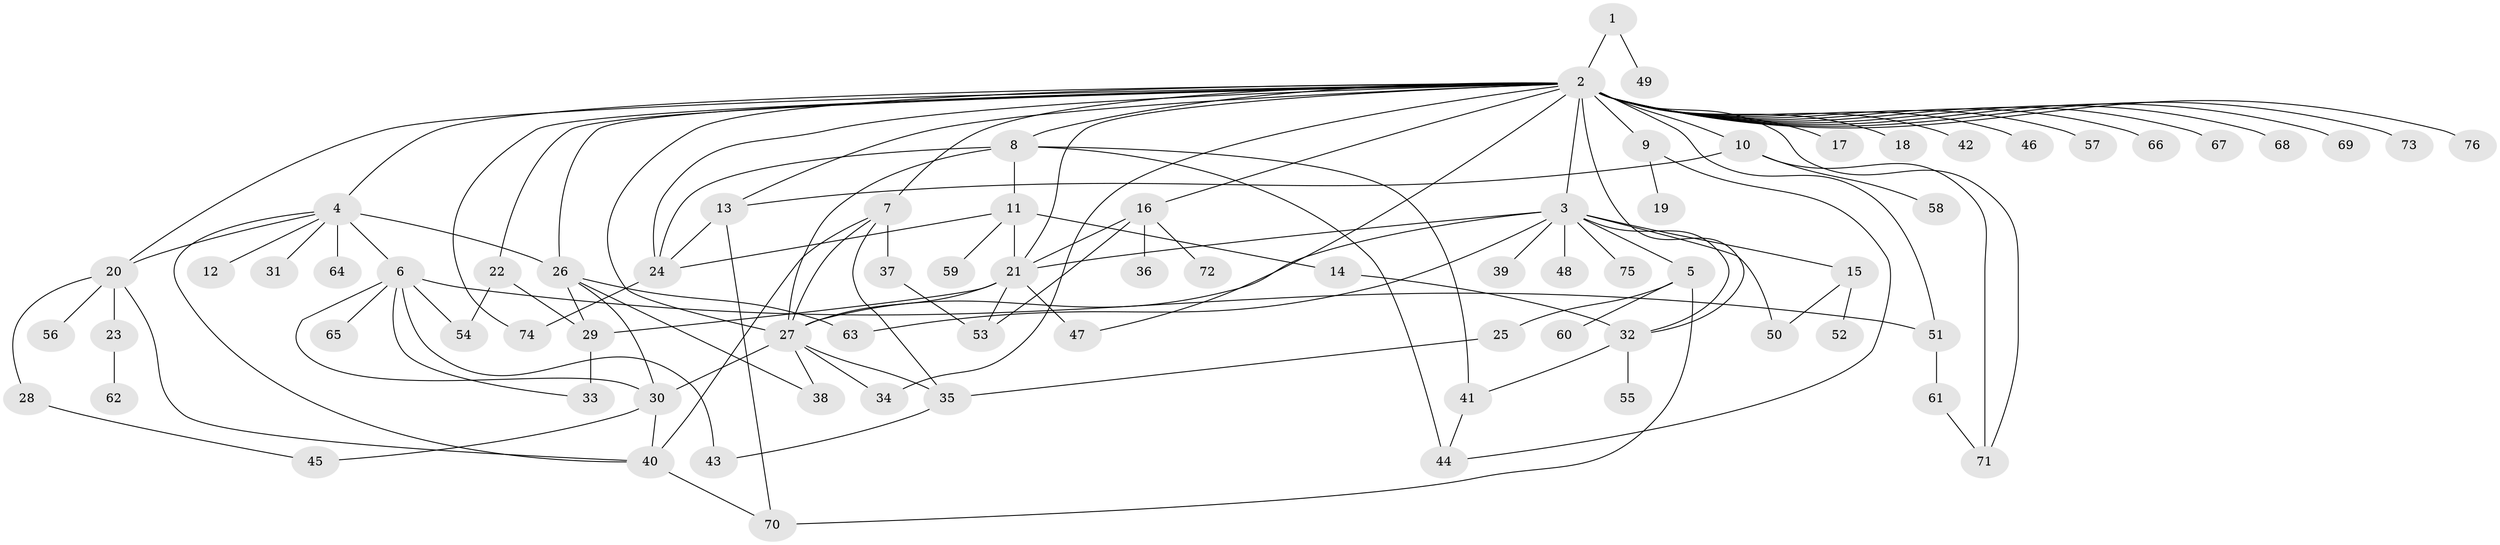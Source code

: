 // original degree distribution, {3: 0.09395973154362416, 34: 0.006711409395973154, 12: 0.006711409395973154, 10: 0.006711409395973154, 5: 0.013422818791946308, 9: 0.013422818791946308, 8: 0.006711409395973154, 6: 0.040268456375838924, 2: 0.21476510067114093, 4: 0.053691275167785234, 1: 0.5234899328859061, 7: 0.006711409395973154, 13: 0.006711409395973154, 26: 0.006711409395973154}
// Generated by graph-tools (version 1.1) at 2025/50/03/04/25 22:50:35]
// undirected, 76 vertices, 119 edges
graph export_dot {
  node [color=gray90,style=filled];
  1;
  2;
  3;
  4;
  5;
  6;
  7;
  8;
  9;
  10;
  11;
  12;
  13;
  14;
  15;
  16;
  17;
  18;
  19;
  20;
  21;
  22;
  23;
  24;
  25;
  26;
  27;
  28;
  29;
  30;
  31;
  32;
  33;
  34;
  35;
  36;
  37;
  38;
  39;
  40;
  41;
  42;
  43;
  44;
  45;
  46;
  47;
  48;
  49;
  50;
  51;
  52;
  53;
  54;
  55;
  56;
  57;
  58;
  59;
  60;
  61;
  62;
  63;
  64;
  65;
  66;
  67;
  68;
  69;
  70;
  71;
  72;
  73;
  74;
  75;
  76;
  1 -- 2 [weight=1.0];
  1 -- 49 [weight=1.0];
  2 -- 3 [weight=1.0];
  2 -- 4 [weight=1.0];
  2 -- 7 [weight=1.0];
  2 -- 8 [weight=1.0];
  2 -- 9 [weight=1.0];
  2 -- 10 [weight=1.0];
  2 -- 13 [weight=1.0];
  2 -- 16 [weight=1.0];
  2 -- 17 [weight=1.0];
  2 -- 18 [weight=1.0];
  2 -- 20 [weight=1.0];
  2 -- 21 [weight=1.0];
  2 -- 22 [weight=1.0];
  2 -- 24 [weight=1.0];
  2 -- 26 [weight=2.0];
  2 -- 27 [weight=1.0];
  2 -- 32 [weight=1.0];
  2 -- 34 [weight=1.0];
  2 -- 42 [weight=1.0];
  2 -- 46 [weight=1.0];
  2 -- 47 [weight=1.0];
  2 -- 51 [weight=1.0];
  2 -- 57 [weight=1.0];
  2 -- 66 [weight=1.0];
  2 -- 67 [weight=1.0];
  2 -- 68 [weight=1.0];
  2 -- 69 [weight=1.0];
  2 -- 71 [weight=1.0];
  2 -- 73 [weight=1.0];
  2 -- 74 [weight=1.0];
  2 -- 76 [weight=1.0];
  3 -- 5 [weight=1.0];
  3 -- 15 [weight=1.0];
  3 -- 21 [weight=1.0];
  3 -- 27 [weight=1.0];
  3 -- 32 [weight=1.0];
  3 -- 39 [weight=1.0];
  3 -- 48 [weight=1.0];
  3 -- 50 [weight=1.0];
  3 -- 63 [weight=1.0];
  3 -- 75 [weight=1.0];
  4 -- 6 [weight=1.0];
  4 -- 12 [weight=1.0];
  4 -- 20 [weight=1.0];
  4 -- 26 [weight=2.0];
  4 -- 31 [weight=1.0];
  4 -- 40 [weight=1.0];
  4 -- 64 [weight=1.0];
  5 -- 25 [weight=1.0];
  5 -- 60 [weight=1.0];
  5 -- 70 [weight=1.0];
  6 -- 30 [weight=1.0];
  6 -- 33 [weight=1.0];
  6 -- 43 [weight=2.0];
  6 -- 51 [weight=1.0];
  6 -- 54 [weight=1.0];
  6 -- 65 [weight=1.0];
  7 -- 27 [weight=1.0];
  7 -- 35 [weight=1.0];
  7 -- 37 [weight=4.0];
  7 -- 40 [weight=1.0];
  8 -- 11 [weight=1.0];
  8 -- 24 [weight=1.0];
  8 -- 27 [weight=1.0];
  8 -- 41 [weight=1.0];
  8 -- 44 [weight=2.0];
  9 -- 19 [weight=1.0];
  9 -- 44 [weight=1.0];
  10 -- 13 [weight=1.0];
  10 -- 58 [weight=1.0];
  10 -- 71 [weight=1.0];
  11 -- 14 [weight=1.0];
  11 -- 21 [weight=1.0];
  11 -- 24 [weight=1.0];
  11 -- 59 [weight=1.0];
  13 -- 24 [weight=1.0];
  13 -- 70 [weight=1.0];
  14 -- 32 [weight=4.0];
  15 -- 50 [weight=1.0];
  15 -- 52 [weight=1.0];
  16 -- 21 [weight=1.0];
  16 -- 36 [weight=1.0];
  16 -- 53 [weight=1.0];
  16 -- 72 [weight=1.0];
  20 -- 23 [weight=1.0];
  20 -- 28 [weight=1.0];
  20 -- 40 [weight=1.0];
  20 -- 56 [weight=1.0];
  21 -- 27 [weight=1.0];
  21 -- 29 [weight=1.0];
  21 -- 47 [weight=5.0];
  21 -- 53 [weight=1.0];
  22 -- 29 [weight=1.0];
  22 -- 54 [weight=1.0];
  23 -- 62 [weight=1.0];
  24 -- 74 [weight=1.0];
  25 -- 35 [weight=2.0];
  26 -- 29 [weight=1.0];
  26 -- 30 [weight=1.0];
  26 -- 38 [weight=1.0];
  26 -- 63 [weight=1.0];
  27 -- 30 [weight=16.0];
  27 -- 34 [weight=1.0];
  27 -- 35 [weight=2.0];
  27 -- 38 [weight=1.0];
  28 -- 45 [weight=1.0];
  29 -- 33 [weight=2.0];
  30 -- 40 [weight=1.0];
  30 -- 45 [weight=1.0];
  32 -- 41 [weight=1.0];
  32 -- 55 [weight=1.0];
  35 -- 43 [weight=1.0];
  37 -- 53 [weight=1.0];
  40 -- 70 [weight=1.0];
  41 -- 44 [weight=1.0];
  51 -- 61 [weight=1.0];
  61 -- 71 [weight=1.0];
}
